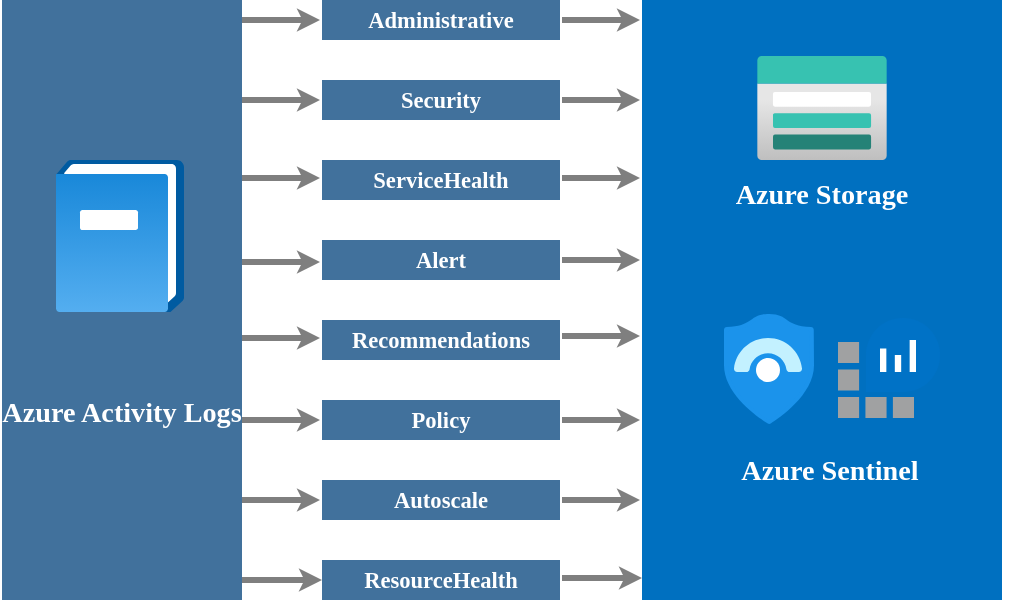 <mxfile version="24.0.4" type="device">
  <diagram name="Page-1" id="APDcLinuoei2gfIHiNEp">
    <mxGraphModel dx="989" dy="259" grid="0" gridSize="10" guides="1" tooltips="1" connect="1" arrows="1" fold="1" page="0" pageScale="1" pageWidth="850" pageHeight="1100" background="#ffffff" math="0" shadow="0">
      <root>
        <mxCell id="0" />
        <mxCell id="1" parent="0" />
        <UserObject label="" tags="Background" id="xrm-GU9jQfW-YAKHfBds-1">
          <mxCell style="vsdxID=7002;rotation=270;fillColor=#0070c0;gradientColor=none;shape=stencil(nZBLDoAgDERP0z3SIyjew0SURgSD+Lu9kMZoXLhwN9O+tukAlrNpJg1SzDH4QW/URgNYgZTkjA4UkwJUgGXng+6DX1zLfmoymdXo17xh5zmRJ6Q42BWCfc2oJfdAr+Yv+AP9Cb7OJ3H/2JG1HNGz/84klThPVCc=);strokeColor=none;points=[];labelBackgroundColor=none;rounded=0;html=1;whiteSpace=wrap;" parent="1" vertex="1">
            <mxGeometry x="339" y="625" width="300" height="180" as="geometry" />
          </mxCell>
        </UserObject>
        <UserObject label="&lt;div style=&quot;font-size: 1px&quot;&gt;&lt;font style=&quot;font-size:14.11px;font-family:Segoe UI Semibold;color:#ffffff;direction:ltr;letter-spacing:0px;line-height:120%;opacity:1&quot;&gt;&lt;b&gt;Azure Sentinel&lt;br/&gt;&lt;/b&gt;&lt;/font&gt;&lt;/div&gt;" tags="Background" id="xrm-GU9jQfW-YAKHfBds-2">
          <mxCell style="verticalAlign=middle;align=center;overflow=width;vsdxID=7003;fillColor=none;gradientColor=none;shape=stencil(nZBLDoAgDERP0z3SIyjew0SURgSD+Lu9kMZoXLhwN9O+tukAlrNpJg1SzDH4QW/URgNYgZTkjA4UkwJUgGXng+6DX1zLfmoymdXo17xh5zmRJ6Q42BWCfc2oJfdAr+Yv+AP9Cb7OJ3H/2JG1HNGz/84klThPVCc=);strokeColor=none;points=[];labelBackgroundColor=none;rounded=0;html=1;whiteSpace=wrap;" parent="1" vertex="1">
            <mxGeometry x="403" y="790" width="180" height="20" as="geometry" />
          </mxCell>
        </UserObject>
        <UserObject label="&lt;div style=&quot;font-size: 1px&quot;&gt;&lt;font style=&quot;font-size:14.11px;font-family:Segoe UI Semibold;color:#ffffff;direction:ltr;letter-spacing:0px;line-height:120%;opacity:1&quot;&gt;&lt;b&gt;Azure Storage&lt;br/&gt;&lt;/b&gt;&lt;/font&gt;&lt;/div&gt;" tags="Background" id="xrm-GU9jQfW-YAKHfBds-10">
          <mxCell style="verticalAlign=middle;align=center;overflow=width;vsdxID=7021;fillColor=none;gradientColor=none;shape=stencil(nZBLDoAgDERP0z3SIyjew0SURgSD+Lu9kMZoXLhwN9O+tukAlrNpJg1SzDH4QW/URgNYgZTkjA4UkwJUgGXng+6DX1zLfmoymdXo17xh5zmRJ6Q42BWCfc2oJfdAr+Yv+AP9Cb7OJ3H/2JG1HNGz/84klThPVCc=);strokeColor=none;points=[];labelBackgroundColor=none;rounded=0;html=1;whiteSpace=wrap;" parent="1" vertex="1">
            <mxGeometry x="399" y="652" width="180" height="20" as="geometry" />
          </mxCell>
        </UserObject>
        <UserObject label="" tags="Background" id="xrm-GU9jQfW-YAKHfBds-11">
          <mxCell style="vsdxID=7030;rotation=270;fillColor=#41719c;gradientColor=none;shape=stencil(nZBLDoAgDERP0z3SIyjew0SURgSD+Lu9kMZoXLhwN9O+tukAlrNpJg1SzDH4QW/URgNYgZTkjA4UkwJUgGXng+6DX1zLfmoymdXo17xh5zmRJ6Q42BWCfc2oJfdAr+Yv+AP9Cb7OJ3H/2JG1HNGz/84klThPVCc=);strokeColor=none;points=[];labelBackgroundColor=none;rounded=0;html=1;whiteSpace=wrap;" parent="1" vertex="1">
            <mxGeometry x="-11" y="655" width="300" height="120" as="geometry" />
          </mxCell>
        </UserObject>
        <UserObject label="&lt;div style=&quot;font-size: 1px&quot;&gt;&lt;font style=&quot;font-size:14.11px;font-family:Segoe UI Semibold;color:#ffffff;direction:ltr;letter-spacing:0px;line-height:120%;opacity:1&quot;&gt;&lt;b&gt;Azure Activity Logs&lt;br/&gt;&lt;/b&gt;&lt;/font&gt;&lt;/div&gt;" tags="Background" id="xrm-GU9jQfW-YAKHfBds-12">
          <mxCell style="verticalAlign=middle;align=center;overflow=width;vsdxID=7031;fillColor=none;gradientColor=none;shape=stencil(nZBLDoAgDERP0z3SIyjew0SURgSD+Lu9kMZoXLhwN9O+tukAlrNpJg1SzDH4QW/URgNYgZTkjA4UkwJUgGXng+6DX1zLfmoymdXo17xh5zmRJ6Q42BWCfc2oJfdAr+Yv+AP9Cb7OJ3H/2JG1HNGz/84klThPVCc=);strokeColor=none;points=[];labelBackgroundColor=none;rounded=0;html=1;whiteSpace=wrap;" parent="1" vertex="1">
            <mxGeometry x="79" y="745" width="120" height="52" as="geometry" />
          </mxCell>
        </UserObject>
        <UserObject label="&lt;div style=&quot;font-size: 1px&quot;&gt;&lt;font style=&quot;font-size:11.29px;font-family:Segoe UI Semibold;color:#FFFFFF;direction:ltr;letter-spacing:0px;line-height:120%;opacity:1&quot;&gt;&lt;b&gt;Administrative&lt;br/&gt;&lt;/b&gt;&lt;/font&gt;&lt;/div&gt;" tags="Background" id="xrm-GU9jQfW-YAKHfBds-13">
          <mxCell style="verticalAlign=middle;align=center;overflow=width;vsdxID=7039;fillColor=#41719c;gradientColor=none;shape=stencil(nZBLDoAgDERP0z3SIyjew0SURgSD+Lu9kMZoXLhwN9O+tukAlrNpJg1SzDH4QW/URgNYgZTkjA4UkwJUgGXng+6DX1zLfmoymdXo17xh5zmRJ6Q42BWCfc2oJfdAr+Yv+AP9Cb7OJ3H/2JG1HNGz/84klThPVCc=);strokeColor=none;points=[];labelBackgroundColor=none;rounded=0;html=1;whiteSpace=wrap;" parent="1" vertex="1">
            <mxGeometry x="239" y="565" width="119" height="20" as="geometry" />
          </mxCell>
        </UserObject>
        <UserObject label="&lt;div style=&quot;font-size: 1px&quot;&gt;&lt;font style=&quot;font-size:11.29px;font-family:Segoe UI Semibold;color:#FFFFFF;direction:ltr;letter-spacing:0px;line-height:120%;opacity:1&quot;&gt;&lt;b&gt;Security&lt;br/&gt;&lt;/b&gt;&lt;/font&gt;&lt;/div&gt;" tags="Background" id="xrm-GU9jQfW-YAKHfBds-14">
          <mxCell style="verticalAlign=middle;align=center;overflow=width;vsdxID=7040;fillColor=#41719c;gradientColor=none;shape=stencil(nZBLDoAgDERP0z3SIyjew0SURgSD+Lu9kMZoXLhwN9O+tukAlrNpJg1SzDH4QW/URgNYgZTkjA4UkwJUgGXng+6DX1zLfmoymdXo17xh5zmRJ6Q42BWCfc2oJfdAr+Yv+AP9Cb7OJ3H/2JG1HNGz/84klThPVCc=);strokeColor=none;points=[];labelBackgroundColor=none;rounded=0;html=1;whiteSpace=wrap;" parent="1" vertex="1">
            <mxGeometry x="239" y="605" width="119" height="20" as="geometry" />
          </mxCell>
        </UserObject>
        <UserObject label="&lt;div style=&quot;font-size: 1px&quot;&gt;&lt;font style=&quot;font-size:11.29px;font-family:Segoe UI Semibold;color:#FFFFFF;direction:ltr;letter-spacing:0px;line-height:120%;opacity:1&quot;&gt;&lt;b&gt;ServiceHealth&lt;br/&gt;&lt;/b&gt;&lt;/font&gt;&lt;/div&gt;" tags="Background" id="xrm-GU9jQfW-YAKHfBds-15">
          <mxCell style="verticalAlign=middle;align=center;overflow=width;vsdxID=7041;fillColor=#41719c;gradientColor=none;shape=stencil(nZBLDoAgDERP0z3SIyjew0SURgSD+Lu9kMZoXLhwN9O+tukAlrNpJg1SzDH4QW/URgNYgZTkjA4UkwJUgGXng+6DX1zLfmoymdXo17xh5zmRJ6Q42BWCfc2oJfdAr+Yv+AP9Cb7OJ3H/2JG1HNGz/84klThPVCc=);strokeColor=none;points=[];labelBackgroundColor=none;rounded=0;html=1;whiteSpace=wrap;" parent="1" vertex="1">
            <mxGeometry x="239" y="645" width="119" height="20" as="geometry" />
          </mxCell>
        </UserObject>
        <UserObject label="&lt;div style=&quot;font-size: 1px&quot;&gt;&lt;font style=&quot;font-size:11.29px;font-family:Segoe UI Semibold;color:#FFFFFF;direction:ltr;letter-spacing:0px;line-height:120%;opacity:1&quot;&gt;&lt;b&gt;Alert&lt;br/&gt;&lt;/b&gt;&lt;/font&gt;&lt;/div&gt;" tags="Background" id="xrm-GU9jQfW-YAKHfBds-16">
          <mxCell style="verticalAlign=middle;align=center;overflow=width;vsdxID=7042;fillColor=#41719c;gradientColor=none;shape=stencil(nZBLDoAgDERP0z3SIyjew0SURgSD+Lu9kMZoXLhwN9O+tukAlrNpJg1SzDH4QW/URgNYgZTkjA4UkwJUgGXng+6DX1zLfmoymdXo17xh5zmRJ6Q42BWCfc2oJfdAr+Yv+AP9Cb7OJ3H/2JG1HNGz/84klThPVCc=);strokeColor=none;points=[];labelBackgroundColor=none;rounded=0;html=1;whiteSpace=wrap;" parent="1" vertex="1">
            <mxGeometry x="239" y="685" width="119" height="20" as="geometry" />
          </mxCell>
        </UserObject>
        <UserObject label="&lt;div style=&quot;font-size: 1px&quot;&gt;&lt;font style=&quot;font-size:11.29px;font-family:Segoe UI Semibold;color:#FFFFFF;direction:ltr;letter-spacing:0px;line-height:120%;opacity:1&quot;&gt;&lt;b&gt;Recommendations&lt;br/&gt;&lt;/b&gt;&lt;/font&gt;&lt;/div&gt;" tags="Background" id="xrm-GU9jQfW-YAKHfBds-17">
          <mxCell style="verticalAlign=middle;align=center;overflow=width;vsdxID=7043;fillColor=#41719c;gradientColor=none;shape=stencil(nZBLDoAgDERP0z3SIyjew0SURgSD+Lu9kMZoXLhwN9O+tukAlrNpJg1SzDH4QW/URgNYgZTkjA4UkwJUgGXng+6DX1zLfmoymdXo17xh5zmRJ6Q42BWCfc2oJfdAr+Yv+AP9Cb7OJ3H/2JG1HNGz/84klThPVCc=);strokeColor=none;points=[];labelBackgroundColor=none;rounded=0;html=1;whiteSpace=wrap;" parent="1" vertex="1">
            <mxGeometry x="239" y="725" width="119" height="20" as="geometry" />
          </mxCell>
        </UserObject>
        <UserObject label="&lt;div style=&quot;font-size: 1px&quot;&gt;&lt;font style=&quot;font-size:11.29px;font-family:Segoe UI Semibold;color:#FFFFFF;direction:ltr;letter-spacing:0px;line-height:120%;opacity:1&quot;&gt;&lt;b&gt;Policy&lt;br/&gt;&lt;/b&gt;&lt;/font&gt;&lt;/div&gt;" tags="Background" id="xrm-GU9jQfW-YAKHfBds-18">
          <mxCell style="verticalAlign=middle;align=center;overflow=width;vsdxID=7044;fillColor=#41719c;gradientColor=none;shape=stencil(nZBLDoAgDERP0z3SIyjew0SURgSD+Lu9kMZoXLhwN9O+tukAlrNpJg1SzDH4QW/URgNYgZTkjA4UkwJUgGXng+6DX1zLfmoymdXo17xh5zmRJ6Q42BWCfc2oJfdAr+Yv+AP9Cb7OJ3H/2JG1HNGz/84klThPVCc=);strokeColor=none;points=[];labelBackgroundColor=none;rounded=0;html=1;whiteSpace=wrap;" parent="1" vertex="1">
            <mxGeometry x="239" y="765" width="119" height="20" as="geometry" />
          </mxCell>
        </UserObject>
        <UserObject label="&lt;div style=&quot;font-size: 1px&quot;&gt;&lt;font style=&quot;font-size:11.29px;font-family:Segoe UI Semibold;color:#FFFFFF;direction:ltr;letter-spacing:0px;line-height:120%;opacity:1&quot;&gt;&lt;b&gt;Autoscale&lt;br/&gt;&lt;/b&gt;&lt;/font&gt;&lt;/div&gt;" tags="Background" id="xrm-GU9jQfW-YAKHfBds-19">
          <mxCell style="verticalAlign=middle;align=center;overflow=width;vsdxID=7045;fillColor=#41719c;gradientColor=none;shape=stencil(nZBLDoAgDERP0z3SIyjew0SURgSD+Lu9kMZoXLhwN9O+tukAlrNpJg1SzDH4QW/URgNYgZTkjA4UkwJUgGXng+6DX1zLfmoymdXo17xh5zmRJ6Q42BWCfc2oJfdAr+Yv+AP9Cb7OJ3H/2JG1HNGz/84klThPVCc=);strokeColor=none;points=[];labelBackgroundColor=none;rounded=0;html=1;whiteSpace=wrap;" parent="1" vertex="1">
            <mxGeometry x="239" y="805" width="119" height="20" as="geometry" />
          </mxCell>
        </UserObject>
        <UserObject label="" tags="Background" id="xrm-GU9jQfW-YAKHfBds-20">
          <mxCell style="vsdxID=7051;fillColor=none;gradientColor=none;strokeColor=none;spacingTop=-3;spacingBottom=-3;spacingLeft=-3;spacingRight=-3;points=[];labelBackgroundColor=none;rounded=0;html=1;whiteSpace=wrap;" parent="1" vertex="1">
            <mxGeometry x="106" y="645" width="64" height="77" as="geometry" />
          </mxCell>
        </UserObject>
        <mxCell id="xrm-GU9jQfW-YAKHfBds-21" style="vsdxID=7052;fillColor=none;gradientColor=none;strokeColor=none;spacingTop=-3;spacingBottom=-3;spacingLeft=-3;spacingRight=-3;points=[];labelBackgroundColor=none;rounded=0;html=1;whiteSpace=wrap;" parent="xrm-GU9jQfW-YAKHfBds-20" vertex="1">
          <mxGeometry width="64" height="77" as="geometry" />
        </mxCell>
        <mxCell id="xrm-GU9jQfW-YAKHfBds-22" style="vsdxID=7053;fillColor=#005ba1;gradientColor=none;shape=stencil(vVNdc4MgEPw1PHpzfBjhOU3/B9OgMrXiIGnSf18sOhHHpn3K23G77M1yLOHHsdWDIQzH4N27udpzaAl/IYzZvjXehlgRfiL8WDtvGu8u/TmdBz0xp+rDfU4Kt3QPgYrpEsOv1FBQ/pxfE7uz/Yot4VBlbApUrunav0XQz3SxoOhnPp/VF0FKQZaZIs54oW92LLwLOljXZ1infWOKOKqoO91k0Hg1Zli16e9eFIeK7YzedVJCRXMnAiqZW0HM1ASoZ1nZjlYIQjxaC7LtWvghM6MklCrXZKDkswxJBSLfzWJxl37fzn/Ym7eSgA9+/F/5iMU9WrXtupTMNb6NYmylGPPTNw==);strokeColor=none;strokeWidth=48;spacingTop=-3;spacingBottom=-3;spacingLeft=-3;spacingRight=-3;points=[];labelBackgroundColor=none;rounded=0;html=1;whiteSpace=wrap;" parent="xrm-GU9jQfW-YAKHfBds-21" vertex="1">
          <mxGeometry width="64" height="76" as="geometry" />
        </mxCell>
        <mxCell id="xrm-GU9jQfW-YAKHfBds-23" style="vsdxID=7054;fillColor=#FFFFFF;gradientColor=none;shape=stencil(vZNNbsQgDIVPwzIWP0kK6+n0HmiGJKg0RA7tpLcfUpAmRE03Vbuz/T4wD9lEnOZBT4ZwOgf0r+Zmr2Eg4plwbsfBoA0xIuJMxKnzaHr07+M15ZNeyTV68x/rDUs6R9cTnH6mrIVafhVeEuvsuGEbULzAGbB6i2u8RBEzXgPNOGZeAFOpkhEJT+WN+TlLpRc7V+iDDtaPheY09qaKrarO6b6Q5psx06bMjr2oBmT9TesDJ6zdOxGFEUbLj3zof+5k31pRkM1vvCgJbfk1KiL/5kcqEG05ZpQe4z8PcAwek99Z59LibPX9psRS2jJxvgM=);strokeColor=none;strokeWidth=48;spacingTop=-3;spacingBottom=-3;spacingLeft=-3;spacingRight=-3;points=[];labelBackgroundColor=none;rounded=0;html=1;whiteSpace=wrap;" parent="xrm-GU9jQfW-YAKHfBds-21" vertex="1">
          <mxGeometry x="4" y="2" width="56" height="71" as="geometry" />
        </mxCell>
        <mxCell id="xrm-GU9jQfW-YAKHfBds-24" style="vsdxID=7055;fillColor=#1988d9;gradientColor=#54aef0;shape=stencil(xZTBEoIgEIafhqMMgVaerd6DKVQmEmelsrcPo1QkLx3stux+y/KzLIhlTclrgShpDOizuMuTKRHbIUplVQqQxlqI7RHLcg2iAH2tTm5d847srIu+dTu0Li9d4zTpsih5OA95rQ4OVrIawQTH23mWw9FGIGDhA2OWOk87ziZhOOKtbCLQhhupKw9WHAoR2VJRrnjhhZq7EHXg/i7Eq5xucBLPK2F4FftKKE6Yp2RA3sSKkKW0hB38FJ9RQ5KpmnjtqekPH9zPAnKmxfu7/rU3cy/8L63xYGsMY5lLpdxUj+PTMbYu9wWw/RM=);strokeColor=none;strokeWidth=48;spacingTop=-3;spacingBottom=-3;spacingLeft=-3;spacingRight=-3;points=[];labelBackgroundColor=none;rounded=0;html=1;whiteSpace=wrap;" parent="xrm-GU9jQfW-YAKHfBds-21" vertex="1">
          <mxGeometry y="7" width="56" height="69" as="geometry" />
        </mxCell>
        <mxCell id="xrm-GU9jQfW-YAKHfBds-25" style="vsdxID=7056;fillColor=#FFFFFF;gradientColor=none;shape=stencil(vVPbEoIgEP0aHnUULO257D+YRGUicVZK+/swKC/UNGMzvi27Zzl7Fg4i+6akNUM4aBTIM2t5pkpEDghjXpUMuNIRIiki+1wCK0Beq8yca9oj++gib/0NnekL+g4c3M0pSXwcPTNHA6Zw0lWw4MjHW4MH2xCGfmxTDuYFCSxH59GONx5IRRWX1YRfUCiYp9m8XNBiUmpaxmonbecTvBqJ2W38OPpIvljOe3pnQyvomZMP4y3W465otddxfsafT/NtNytI+eEaHQx+y7kQxq7j+tyfOmW8TdIH);strokeColor=none;strokeWidth=48;spacingTop=-3;spacingBottom=-3;spacingLeft=-3;spacingRight=-3;points=[];labelBackgroundColor=none;rounded=0;html=1;whiteSpace=wrap;" parent="xrm-GU9jQfW-YAKHfBds-21" vertex="1">
          <mxGeometry x="12" y="25" width="29" height="10" as="geometry" />
        </mxCell>
        <UserObject label="&lt;div style=&quot;font-size: 1px&quot;&gt;&lt;font style=&quot;font-size:11.29px;font-family:Segoe UI Semibold;color:#FFFFFF;direction:ltr;letter-spacing:0px;line-height:120%;opacity:1&quot;&gt;&lt;b&gt;ResourceHealth&lt;br/&gt;&lt;/b&gt;&lt;/font&gt;&lt;/div&gt;" tags="Background" id="xrm-GU9jQfW-YAKHfBds-26">
          <mxCell style="verticalAlign=middle;align=center;overflow=width;vsdxID=7057;fillColor=#41719c;gradientColor=none;shape=stencil(nZBLDoAgDERP0z3SIyjew0SURgSD+Lu9kMZoXLhwN9O+tukAlrNpJg1SzDH4QW/URgNYgZTkjA4UkwJUgGXng+6DX1zLfmoymdXo17xh5zmRJ6Q42BWCfc2oJfdAr+Yv+AP9Cb7OJ3H/2JG1HNGz/84klThPVCc=);strokeColor=none;points=[];labelBackgroundColor=none;rounded=0;html=1;whiteSpace=wrap;" parent="1" vertex="1">
            <mxGeometry x="239" y="845" width="119" height="20" as="geometry" />
          </mxCell>
        </UserObject>
        <UserObject label="" tags="Background" id="xrm-GU9jQfW-YAKHfBds-47">
          <mxCell style="vsdxID=7626;fillColor=none;gradientColor=none;strokeColor=none;spacingTop=-3;spacingBottom=-3;spacingLeft=-3;spacingRight=-3;points=[];labelBackgroundColor=none;rounded=0;html=1;whiteSpace=wrap;" parent="1" vertex="1">
            <mxGeometry x="440" y="722" width="45" height="55" as="geometry" />
          </mxCell>
        </UserObject>
        <mxCell id="xrm-GU9jQfW-YAKHfBds-48" style="vsdxID=7627;fillColor=#1b93eb;gradientColor=none;shape=stencil(vZRRb4QgDMc/jY8SoALH8+32PcgdKpnTC3o79+2Hg5tWM5cs2d7g39KWX5tmcOxrc7UZp/3guxd7d5ehzuAp49y1tfVuCKcMThkcy87byne39hLvVzN5TqfX7m2KMMZ3jNLpDafv8V5IIvWn8hzdzzcf/dn6QRIUECGjNPIoSUpEckqKFoQnH4iKYERDckqS1kSyZW7jz8HsU6lA6CE+8KlYTkSRoqbqD0QW6D9zTDrmZnR97rvBDK5roz19pjG+snnIl5eNqZCpv1t7Xchsjw5oojTms/g6R4EfbCaAmA3FXDY9aVy7aCFuICsIiD2IrNhA1Ahi4KxwSEaU/EeGxVwA+6qAMQyRK0yRrsZrxZDuZVSA01GcSop5VPm2oMf0ynn2YA3ut70I46vYN/39k2bg0fpxO4TDvFlK1zRxMS3t600UpLjF4PQB);strokeColor=none;strokeWidth=48;spacingTop=-3;spacingBottom=-3;spacingLeft=-3;spacingRight=-3;points=[];labelBackgroundColor=none;rounded=0;html=1;whiteSpace=wrap;" parent="xrm-GU9jQfW-YAKHfBds-47" vertex="1">
          <mxGeometry width="45" height="55" as="geometry" />
        </mxCell>
        <mxCell id="xrm-GU9jQfW-YAKHfBds-49" style="vsdxID=7628;fillColor=#1b93eb;gradientColor=none;shape=stencil(vZTNcoIwEMefhiM7yS4Ecrb6HhlFzZSCE7DSt29ogma1taf2Fv77/VtmM1oNR3NqMhTD6PrX5mJ34zGjlwzRdsfG2dG/MlpntNr3rjm4/tztwvfJzJ7z661/nzNMIU5r0DhHofgISqGg/hI2wX97diFAPkZEqSJQOkgTBkkJwMUrSroErKIXBamUoGT0omt6hWl947be7GK/BLIMAS72i1AuWeMANRAf6ZZTTLmZ7JC7fjSj7btgF8HWGndocl8v37fmwEzDpWlOiSyfESINFQeUjo4s8QInRUjcg77fS2u7ZI+CDSwLqPQziHGABKIiBhFB1zylhOo/GRLUxCH6DoTkEFFBUXGQgkMs/N+qOEjxrK7fQ1HyuoLXVOraxlLTd3b/Z2sFuuR1bwR/WsrDThbgMYF42DLWf7cS/oP9fij843Zl9rZtw5FK7fdXyUvhotH6Ew==);strokeColor=none;strokeWidth=48;spacingTop=-3;spacingBottom=-3;spacingLeft=-3;spacingRight=-3;points=[];labelBackgroundColor=none;rounded=0;html=1;whiteSpace=wrap;" parent="xrm-GU9jQfW-YAKHfBds-47" vertex="1">
          <mxGeometry x="2" y="2" width="41" height="51" as="geometry" />
        </mxCell>
        <mxCell id="xrm-GU9jQfW-YAKHfBds-50" style="vsdxID=7629;fillColor=#c3f1ff;gradientColor=none;shape=stencil(xZTbcoMgEIafhkt3OIjCdZq+B9OgMrXioGns2xcK00rSpL2Ik7tlD/DtzvIjtps6NWpE8TQ7+6pP5jB3iD0hSs3QaWdmbyG2R2zXWKdbZ4/DIZ5HFTKD9Wbfww1LrOM4lFD8EY8lB0K+PM8xW7kXH3Upm9bAy1jgUgXngGV0paS6BsKzWyUFljxLoRYzFc7OajZ2iPHE0CvX6sK/WDS9arPQdNJ6XLlvMJZQyRxRAhMZoSAgyoyQYHxXPrzm682wmrjkEGK/PH6tHXHRTp218w2fEoQEUW3XTs7HMdCzeXse4PlOPBDwHwMsoRaPWgcigFR3XQdKQWz9/24QBo1glxqRM16VnU0EIp/4X5LnjR+1bEzfR7Fdx8/V1buiMrP9Jw==);strokeColor=none;strokeWidth=48;spacingTop=-3;spacingBottom=-3;spacingLeft=-3;spacingRight=-3;points=[];labelBackgroundColor=none;rounded=0;html=1;whiteSpace=wrap;" parent="xrm-GU9jQfW-YAKHfBds-47" vertex="1">
          <mxGeometry x="5" y="12" width="34" height="17" as="geometry" />
        </mxCell>
        <mxCell id="xrm-GU9jQfW-YAKHfBds-51" style="vsdxID=7630;fillColor=#FFFFFF;gradientColor=none;shape=stencil(vVHLDsIgEPwajiQI6RfU+h8bu22JCGRB2/69kG1iazx58DazM/vIjjBtmiCi0CplCjecbZ8nYc5Ca+snJJsLEqYTph0C4Ujh4XvmEaqzont41gkL96naodXKrGF6YSfQtUi0OXXDVlqPfJNP6usotUhYbJIUMmQb/GGrAxpRljVycDBuc1hKM2LclX8/7H9nFfB+82Cd45T2+mcspcSRmu4F);strokeColor=none;strokeWidth=48;spacingTop=-3;spacingBottom=-3;spacingLeft=-3;spacingRight=-3;points=[];labelBackgroundColor=none;rounded=0;html=1;whiteSpace=wrap;" parent="xrm-GU9jQfW-YAKHfBds-47" vertex="1">
          <mxGeometry x="16" y="22" width="12" height="12" as="geometry" />
        </mxCell>
        <UserObject label="" tags="Background" id="xrm-GU9jQfW-YAKHfBds-52">
          <mxCell style="vsdxID=7667;fillColor=none;gradientColor=none;strokeColor=none;spacingTop=-3;spacingBottom=-3;spacingLeft=-3;spacingRight=-3;points=[];labelBackgroundColor=none;rounded=0;html=1;whiteSpace=wrap;" parent="1" vertex="1">
            <mxGeometry x="497" y="724" width="51" height="51" as="geometry" />
          </mxCell>
        </UserObject>
        <mxCell id="xrm-GU9jQfW-YAKHfBds-53" style="vsdxID=7668;fillColor=none;gradientColor=none;strokeColor=none;spacingTop=-3;spacingBottom=-3;spacingLeft=-3;spacingRight=-3;points=[];labelBackgroundColor=none;rounded=0;html=1;whiteSpace=wrap;" parent="xrm-GU9jQfW-YAKHfBds-52" vertex="1">
          <mxGeometry width="51" height="51" as="geometry" />
        </mxCell>
        <mxCell id="xrm-GU9jQfW-YAKHfBds-54" style="vsdxID=7669;fillColor=#a0a1a2;gradientColor=none;shape=stencil(pZTdDsIgDIWfhlvS0cTN6znfY8mYI86xsPn39g6JYUpEwLu2nANfgZRgOXX1yAmDaVbyyK+imTuCO8KYGDquxLxEBCuCZSsVPyh5HhqTj7VW6ugkL3qHm/GBdjC4mww3NMuelb0R92JYiVlO8+I/wwZpsf1ugHSxg+JrFGKYo8S2EsAcJYbQ5nJGdRrOHG3IwHMnkCp1MN6btA8cyG2/T7LBS+8CRcp/NGyXA/lfxyfKvfQuTKTcgVkCO5Va0fdmqK3XP6fYUjITEKsH);strokeColor=none;strokeWidth=17;spacingTop=-3;spacingBottom=-3;spacingLeft=-3;spacingRight=-3;points=[];labelBackgroundColor=none;rounded=0;html=1;whiteSpace=wrap;" parent="xrm-GU9jQfW-YAKHfBds-53" vertex="1">
          <mxGeometry y="12" width="38" height="38" as="geometry" />
        </mxCell>
        <mxCell id="xrm-GU9jQfW-YAKHfBds-55" style="vsdxID=7670;fillColor=#0072c6;gradientColor=none;shape=stencil(fZLdDoMgDIWfhlsDbRbjtXPvYSZOMqcGdcO3n6T+ABrvWvgO7SllmPZV3kkGvB90+5Y/VQwVwzsDUE0ltRrmiGHGMC1bLV+6HZuC8i63pI0+7de+YEh341YCfKKUsgeRz1ETKugSIOJiwYXLcwNeOsFBYNAn0Cu/FKxV47Tmdyb4BXq7ZEMfcRwlie9jVWxOtoPViyNavezMqZuw7I4f52mOVSZ/pgYDq3jyY5dT8cg52FeiVHVNG+Xehys0H9H6YfYH);strokeColor=none;strokeWidth=17;spacingTop=-3;spacingBottom=-3;spacingLeft=-3;spacingRight=-3;points=[];labelBackgroundColor=none;rounded=0;html=1;whiteSpace=wrap;" parent="xrm-GU9jQfW-YAKHfBds-53" vertex="1">
          <mxGeometry x="14" width="37" height="37" as="geometry" />
        </mxCell>
        <mxCell id="xrm-GU9jQfW-YAKHfBds-56" style="vsdxID=7671;fillColor=#FFFFFF;gradientColor=none;shape=stencil(pZPdDoMgDIWfhlsCRZF7597DRJxkTgzqft5+MrJMZoZT79rynea0pIilXZW3EgHpeqPP8qaKvkLsgABUU0mj+jFCLEMsLbWRJ6OHpnB5m1vSRhd9tR3uTkesAsjDZcAxT16Vo4Nr1UxgmmAe7xNQQn7jZCu6YGMB9jcSUUyFJ4jC3WOBBewTBEedG1qJL9j5Q+BvSABm/q8G7Ly9bkCDY85NrMS3w2PwOadS1bW7xun79/mNJXe6LHsC);strokeColor=none;strokeWidth=17;spacingTop=-3;spacingBottom=-3;spacingLeft=-3;spacingRight=-3;points=[];labelBackgroundColor=none;rounded=0;html=1;whiteSpace=wrap;" parent="xrm-GU9jQfW-YAKHfBds-53" vertex="1">
          <mxGeometry x="21" y="11" width="18" height="16" as="geometry" />
        </mxCell>
        <UserObject label="" tags="Background" id="xrm-GU9jQfW-YAKHfBds-57">
          <mxCell style="vsdxID=7001;edgeStyle=none;startArrow=classic;endArrow=none;startSize=2;endSize=2;strokeWidth=3;strokeColor=#7f7f7f;spacingTop=0;spacingBottom=0;spacingLeft=0;spacingRight=0;verticalAlign=middle;html=1;labelBackgroundColor=#FFFFFF;rounded=0;" parent="1" edge="1">
            <mxGeometry relative="1" as="geometry">
              <Array as="points" />
              <mxPoint x="239" y="855" as="sourcePoint" />
              <mxPoint x="199" y="855" as="targetPoint" />
            </mxGeometry>
          </mxCell>
        </UserObject>
        <UserObject label="" tags="Background" id="xrm-GU9jQfW-YAKHfBds-58">
          <mxCell style="vsdxID=7023;edgeStyle=none;startArrow=classic;endArrow=none;startSize=2;endSize=2;strokeWidth=3;strokeColor=#7f7f7f;spacingTop=0;spacingBottom=0;spacingLeft=0;spacingRight=0;verticalAlign=middle;html=1;labelBackgroundColor=#FFFFFF;rounded=0;" parent="1" edge="1">
            <mxGeometry relative="1" as="geometry">
              <Array as="points" />
              <mxPoint x="238" y="575" as="sourcePoint" />
              <mxPoint x="199" y="575" as="targetPoint" />
            </mxGeometry>
          </mxCell>
        </UserObject>
        <UserObject label="" tags="Background" id="xrm-GU9jQfW-YAKHfBds-59">
          <mxCell style="vsdxID=7024;edgeStyle=none;startArrow=classic;endArrow=none;startSize=2;endSize=2;strokeWidth=3;strokeColor=#7f7f7f;spacingTop=0;spacingBottom=0;spacingLeft=0;spacingRight=0;verticalAlign=middle;html=1;labelBackgroundColor=#FFFFFF;rounded=0;" parent="1" edge="1">
            <mxGeometry relative="1" as="geometry">
              <Array as="points" />
              <mxPoint x="238" y="615" as="sourcePoint" />
              <mxPoint x="199" y="615" as="targetPoint" />
            </mxGeometry>
          </mxCell>
        </UserObject>
        <UserObject label="" tags="Background" id="xrm-GU9jQfW-YAKHfBds-60">
          <mxCell style="vsdxID=7025;edgeStyle=none;startArrow=classic;endArrow=none;startSize=2;endSize=2;strokeWidth=3;strokeColor=#7f7f7f;spacingTop=0;spacingBottom=0;spacingLeft=0;spacingRight=0;verticalAlign=middle;html=1;labelBackgroundColor=#FFFFFF;rounded=0;" parent="1" edge="1">
            <mxGeometry relative="1" as="geometry">
              <Array as="points" />
              <mxPoint x="238" y="654" as="sourcePoint" />
              <mxPoint x="199" y="654" as="targetPoint" />
            </mxGeometry>
          </mxCell>
        </UserObject>
        <UserObject label="" tags="Background" id="xrm-GU9jQfW-YAKHfBds-61">
          <mxCell style="vsdxID=7026;edgeStyle=none;startArrow=classic;endArrow=none;startSize=2;endSize=2;strokeWidth=3;strokeColor=#7f7f7f;spacingTop=0;spacingBottom=0;spacingLeft=0;spacingRight=0;verticalAlign=middle;html=1;labelBackgroundColor=#FFFFFF;rounded=0;" parent="1" edge="1">
            <mxGeometry relative="1" as="geometry">
              <Array as="points" />
              <mxPoint x="238" y="696" as="sourcePoint" />
              <mxPoint x="199" y="696" as="targetPoint" />
            </mxGeometry>
          </mxCell>
        </UserObject>
        <UserObject label="" tags="Background" id="xrm-GU9jQfW-YAKHfBds-62">
          <mxCell style="vsdxID=7027;edgeStyle=none;startArrow=classic;endArrow=none;startSize=2;endSize=2;strokeWidth=3;strokeColor=#7f7f7f;spacingTop=0;spacingBottom=0;spacingLeft=0;spacingRight=0;verticalAlign=middle;html=1;labelBackgroundColor=#FFFFFF;rounded=0;" parent="1" edge="1">
            <mxGeometry relative="1" as="geometry">
              <Array as="points" />
              <mxPoint x="238" y="734" as="sourcePoint" />
              <mxPoint x="199" y="734" as="targetPoint" />
            </mxGeometry>
          </mxCell>
        </UserObject>
        <UserObject label="" tags="Background" id="xrm-GU9jQfW-YAKHfBds-63">
          <mxCell style="vsdxID=7028;edgeStyle=none;startArrow=classic;endArrow=none;startSize=2;endSize=2;strokeWidth=3;strokeColor=#7f7f7f;spacingTop=0;spacingBottom=0;spacingLeft=0;spacingRight=0;verticalAlign=middle;html=1;labelBackgroundColor=#FFFFFF;rounded=0;" parent="1" edge="1">
            <mxGeometry relative="1" as="geometry">
              <Array as="points" />
              <mxPoint x="238" y="775" as="sourcePoint" />
              <mxPoint x="199" y="775" as="targetPoint" />
            </mxGeometry>
          </mxCell>
        </UserObject>
        <UserObject label="" tags="Background" id="xrm-GU9jQfW-YAKHfBds-64">
          <mxCell style="vsdxID=7029;edgeStyle=none;startArrow=classic;endArrow=none;startSize=2;endSize=2;strokeWidth=3;strokeColor=#7f7f7f;spacingTop=0;spacingBottom=0;spacingLeft=0;spacingRight=0;verticalAlign=middle;html=1;labelBackgroundColor=#FFFFFF;rounded=0;" parent="1" edge="1">
            <mxGeometry relative="1" as="geometry">
              <Array as="points" />
              <mxPoint x="238" y="815" as="sourcePoint" />
              <mxPoint x="199" y="815" as="targetPoint" />
            </mxGeometry>
          </mxCell>
        </UserObject>
        <UserObject label="" tags="Background" id="xrm-GU9jQfW-YAKHfBds-65">
          <mxCell style="vsdxID=7329;edgeStyle=none;startArrow=classic;endArrow=none;startSize=2;endSize=2;strokeWidth=3;strokeColor=#7f7f7f;spacingTop=0;spacingBottom=0;spacingLeft=0;spacingRight=0;verticalAlign=middle;html=1;labelBackgroundColor=#FFFFFF;rounded=0;" parent="1" edge="1">
            <mxGeometry relative="1" as="geometry">
              <Array as="points" />
              <mxPoint x="399" y="854" as="sourcePoint" />
              <mxPoint x="359" y="854" as="targetPoint" />
            </mxGeometry>
          </mxCell>
        </UserObject>
        <UserObject label="" tags="Background" id="xrm-GU9jQfW-YAKHfBds-66">
          <mxCell style="vsdxID=7330;edgeStyle=none;startArrow=classic;endArrow=none;startSize=2;endSize=2;strokeWidth=3;strokeColor=#7f7f7f;spacingTop=0;spacingBottom=0;spacingLeft=0;spacingRight=0;verticalAlign=middle;html=1;labelBackgroundColor=#FFFFFF;rounded=0;" parent="1" edge="1">
            <mxGeometry relative="1" as="geometry">
              <Array as="points" />
              <mxPoint x="398" y="575" as="sourcePoint" />
              <mxPoint x="359" y="575" as="targetPoint" />
            </mxGeometry>
          </mxCell>
        </UserObject>
        <UserObject label="" tags="Background" id="xrm-GU9jQfW-YAKHfBds-67">
          <mxCell style="vsdxID=7331;edgeStyle=none;startArrow=classic;endArrow=none;startSize=2;endSize=2;strokeWidth=3;strokeColor=#7f7f7f;spacingTop=0;spacingBottom=0;spacingLeft=0;spacingRight=0;verticalAlign=middle;html=1;labelBackgroundColor=#FFFFFF;rounded=0;" parent="1" edge="1">
            <mxGeometry relative="1" as="geometry">
              <Array as="points" />
              <mxPoint x="398" y="615" as="sourcePoint" />
              <mxPoint x="359" y="615" as="targetPoint" />
            </mxGeometry>
          </mxCell>
        </UserObject>
        <UserObject label="" tags="Background" id="xrm-GU9jQfW-YAKHfBds-68">
          <mxCell style="vsdxID=7332;edgeStyle=none;startArrow=classic;endArrow=none;startSize=2;endSize=2;strokeWidth=3;strokeColor=#7f7f7f;spacingTop=0;spacingBottom=0;spacingLeft=0;spacingRight=0;verticalAlign=middle;html=1;labelBackgroundColor=#FFFFFF;rounded=0;" parent="1" edge="1">
            <mxGeometry relative="1" as="geometry">
              <Array as="points" />
              <mxPoint x="398" y="654" as="sourcePoint" />
              <mxPoint x="359" y="654" as="targetPoint" />
            </mxGeometry>
          </mxCell>
        </UserObject>
        <UserObject label="" tags="Background" id="xrm-GU9jQfW-YAKHfBds-69">
          <mxCell style="vsdxID=7333;edgeStyle=none;startArrow=classic;endArrow=none;startSize=2;endSize=2;strokeWidth=3;strokeColor=#7f7f7f;spacingTop=0;spacingBottom=0;spacingLeft=0;spacingRight=0;verticalAlign=middle;html=1;labelBackgroundColor=#FFFFFF;rounded=0;" parent="1" edge="1">
            <mxGeometry relative="1" as="geometry">
              <Array as="points" />
              <mxPoint x="398" y="695" as="sourcePoint" />
              <mxPoint x="359" y="695" as="targetPoint" />
            </mxGeometry>
          </mxCell>
        </UserObject>
        <UserObject label="" tags="Background" id="xrm-GU9jQfW-YAKHfBds-70">
          <mxCell style="vsdxID=7334;edgeStyle=none;startArrow=classic;endArrow=none;startSize=2;endSize=2;strokeWidth=3;strokeColor=#7f7f7f;spacingTop=0;spacingBottom=0;spacingLeft=0;spacingRight=0;verticalAlign=middle;html=1;labelBackgroundColor=#FFFFFF;rounded=0;" parent="1" edge="1">
            <mxGeometry relative="1" as="geometry">
              <Array as="points" />
              <mxPoint x="398" y="733" as="sourcePoint" />
              <mxPoint x="359" y="733" as="targetPoint" />
            </mxGeometry>
          </mxCell>
        </UserObject>
        <UserObject label="" tags="Background" id="xrm-GU9jQfW-YAKHfBds-71">
          <mxCell style="vsdxID=7335;edgeStyle=none;startArrow=classic;endArrow=none;startSize=2;endSize=2;strokeWidth=3;strokeColor=#7f7f7f;spacingTop=0;spacingBottom=0;spacingLeft=0;spacingRight=0;verticalAlign=middle;html=1;labelBackgroundColor=#FFFFFF;rounded=0;" parent="1" edge="1">
            <mxGeometry relative="1" as="geometry">
              <Array as="points" />
              <mxPoint x="398" y="775" as="sourcePoint" />
              <mxPoint x="359" y="775" as="targetPoint" />
            </mxGeometry>
          </mxCell>
        </UserObject>
        <UserObject label="" tags="Background" id="xrm-GU9jQfW-YAKHfBds-72">
          <mxCell style="vsdxID=7336;edgeStyle=none;startArrow=classic;endArrow=none;startSize=2;endSize=2;strokeWidth=3;strokeColor=#7f7f7f;spacingTop=0;spacingBottom=0;spacingLeft=0;spacingRight=0;verticalAlign=middle;html=1;labelBackgroundColor=#FFFFFF;rounded=0;" parent="1" edge="1">
            <mxGeometry relative="1" as="geometry">
              <Array as="points" />
              <mxPoint x="398" y="815" as="sourcePoint" />
              <mxPoint x="359" y="815" as="targetPoint" />
            </mxGeometry>
          </mxCell>
        </UserObject>
        <mxCell id="xrm-GU9jQfW-YAKHfBds-73" value="" style="image;aspect=fixed;html=1;points=[];align=center;fontSize=12;image=img/lib/azure2/storage/Storage_Accounts.svg;" parent="1" vertex="1">
          <mxGeometry x="456.5" y="593" width="65" height="52" as="geometry" />
        </mxCell>
      </root>
    </mxGraphModel>
  </diagram>
</mxfile>
